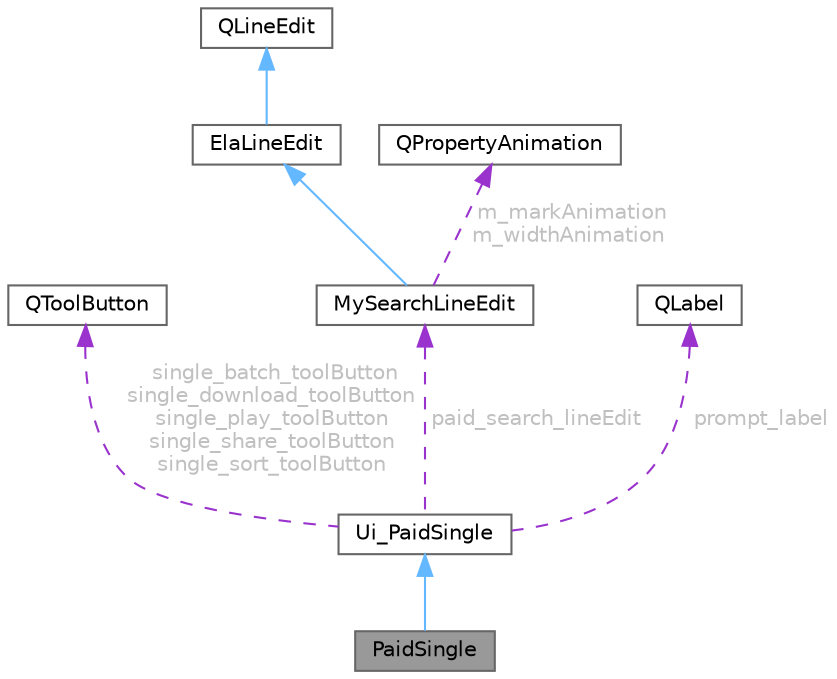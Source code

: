 digraph "PaidSingle"
{
 // LATEX_PDF_SIZE
  bgcolor="transparent";
  edge [fontname=Helvetica,fontsize=10,labelfontname=Helvetica,labelfontsize=10];
  node [fontname=Helvetica,fontsize=10,shape=box,height=0.2,width=0.4];
  Node1 [id="Node000001",label="PaidSingle",height=0.2,width=0.4,color="gray40", fillcolor="grey60", style="filled", fontcolor="black",tooltip=" "];
  Node2 -> Node1 [id="edge1_Node000001_Node000002",dir="back",color="steelblue1",style="solid",tooltip=" "];
  Node2 [id="Node000002",label="Ui_PaidSingle",height=0.2,width=0.4,color="gray40", fillcolor="white", style="filled",URL="$class_ui___paid_single.html",tooltip=" "];
  Node3 -> Node2 [id="edge2_Node000002_Node000003",dir="back",color="darkorchid3",style="dashed",tooltip=" ",label=" single_batch_toolButton\nsingle_download_toolButton\nsingle_play_toolButton\nsingle_share_toolButton\nsingle_sort_toolButton",fontcolor="grey" ];
  Node3 [id="Node000003",label="QToolButton",height=0.2,width=0.4,color="gray40", fillcolor="white", style="filled",URL="$class_q_tool_button.html",tooltip="工具按钮类"];
  Node4 -> Node2 [id="edge3_Node000002_Node000004",dir="back",color="darkorchid3",style="dashed",tooltip=" ",label=" paid_search_lineEdit",fontcolor="grey" ];
  Node4 [id="Node000004",label="MySearchLineEdit",height=0.2,width=0.4,color="gray40", fillcolor="white", style="filled",URL="$class_my_search_line_edit.html",tooltip="自定义搜索输入框类，继承自 QLineEdit，支持焦点动画和自定义右键菜单"];
  Node5 -> Node4 [id="edge4_Node000004_Node000005",dir="back",color="steelblue1",style="solid",tooltip=" "];
  Node5 [id="Node000005",label="ElaLineEdit",height=0.2,width=0.4,color="gray40", fillcolor="white", style="filled",URL="$class_ela_line_edit.html",tooltip=" "];
  Node6 -> Node5 [id="edge5_Node000005_Node000006",dir="back",color="steelblue1",style="solid",tooltip=" "];
  Node6 [id="Node000006",label="QLineEdit",height=0.2,width=0.4,color="gray40", fillcolor="white", style="filled",tooltip=" "];
  Node7 -> Node4 [id="edge6_Node000004_Node000007",dir="back",color="darkorchid3",style="dashed",tooltip=" ",label=" m_markAnimation\nm_widthAnimation",fontcolor="grey" ];
  Node7 [id="Node000007",label="QPropertyAnimation",height=0.2,width=0.4,color="gray40", fillcolor="white", style="filled",URL="$class_q_property_animation.html",tooltip="Qt 属性动画类，用于窗口缩放动画"];
  Node8 -> Node2 [id="edge7_Node000002_Node000008",dir="back",color="darkorchid3",style="dashed",tooltip=" ",label=" prompt_label",fontcolor="grey" ];
  Node8 [id="Node000008",label="QLabel",height=0.2,width=0.4,color="gray40", fillcolor="white", style="filled",URL="$class_q_label.html",tooltip="标签控件类"];
}
